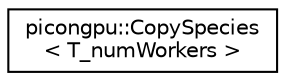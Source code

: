 digraph "Graphical Class Hierarchy"
{
 // LATEX_PDF_SIZE
  edge [fontname="Helvetica",fontsize="10",labelfontname="Helvetica",labelfontsize="10"];
  node [fontname="Helvetica",fontsize="10",shape=record];
  rankdir="LR";
  Node0 [label="picongpu::CopySpecies\l\< T_numWorkers \>",height=0.2,width=0.4,color="black", fillcolor="white", style="filled",URL="$structpicongpu_1_1_copy_species.html",tooltip="copy particle from the device to the host frame"];
}
